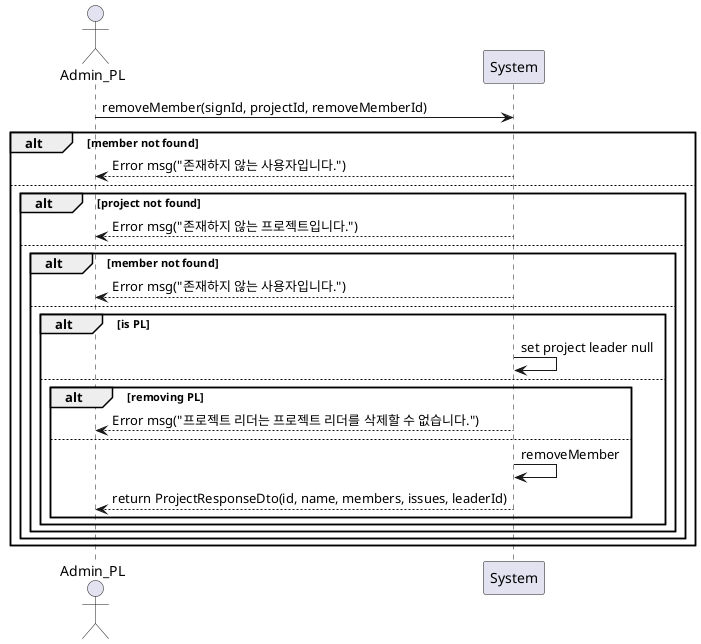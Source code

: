 @startuml
actor Admin_PL
participant System

Admin_PL -> System: removeMember(signId, projectId, removeMemberId)
alt member not found
    System --> Admin_PL: Error msg("존재하지 않는 사용자입니다.")
else
    alt project not found
        System --> Admin_PL: Error msg("존재하지 않는 프로젝트입니다.")
    else
        alt member not found
            System --> Admin_PL: Error msg("존재하지 않는 사용자입니다.")
        else
            alt is PL
                System -> System: set project leader null
            else
                alt removing PL
                    System --> Admin_PL: Error msg("프로젝트 리더는 프로젝트 리더를 삭제할 수 없습니다.")
                else
                    System -> System: removeMember
                    System --> Admin_PL: return ProjectResponseDto(id, name, members, issues, leaderId)
                end
            end
        end
    end
end
@enduml
